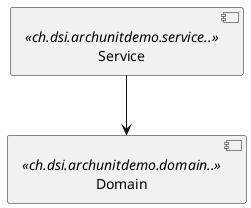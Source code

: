 @startuml
[Domain] <<ch.dsi.archunitdemo.domain..>> as domain
[Service] <<ch.dsi.archunitdemo.service..>> as service
service --> domain
@enduml
